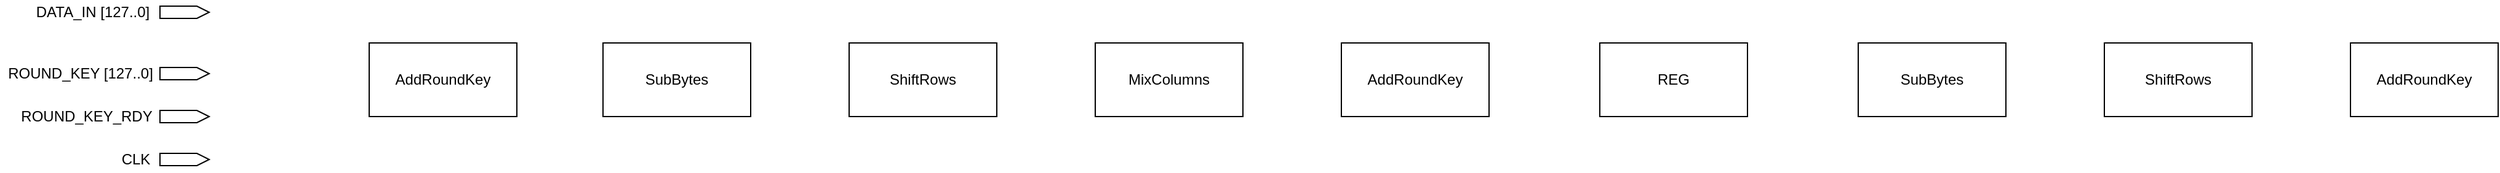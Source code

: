 <mxfile version="14.7.3" type="device"><diagram id="OsLVq_jGp8oFtw5WzkJy" name="Page-1"><mxGraphModel dx="496" dy="275" grid="1" gridSize="10" guides="1" tooltips="1" connect="1" arrows="1" fold="1" page="1" pageScale="1" pageWidth="100000" pageHeight="100000" math="0" shadow="0"><root><mxCell id="0"/><mxCell id="1" parent="0"/><mxCell id="IHmJ4ijgivRCU1w6-5-e-1" value="" style="shape=mxgraph.arrows2.arrow;verticalLabelPosition=bottom;shadow=0;dashed=0;align=center;html=1;verticalAlign=top;strokeWidth=1;dy=0;dx=10;notch=0;" vertex="1" parent="1"><mxGeometry x="440" y="350" width="40" height="10" as="geometry"/></mxCell><mxCell id="IHmJ4ijgivRCU1w6-5-e-2" value="DATA_IN [127..0]" style="text;html=1;align=center;verticalAlign=middle;resizable=0;points=[];autosize=1;strokeColor=none;" vertex="1" parent="1"><mxGeometry x="330" y="345" width="110" height="20" as="geometry"/></mxCell><mxCell id="IHmJ4ijgivRCU1w6-5-e-3" value="" style="shape=mxgraph.arrows2.arrow;verticalLabelPosition=bottom;shadow=0;dashed=0;align=center;html=1;verticalAlign=top;strokeWidth=1;dy=0;dx=10;notch=0;" vertex="1" parent="1"><mxGeometry x="440" y="400" width="40" height="10" as="geometry"/></mxCell><mxCell id="IHmJ4ijgivRCU1w6-5-e-4" value="ROUND_KEY [127..0]" style="text;html=1;align=center;verticalAlign=middle;resizable=0;points=[];autosize=1;strokeColor=none;" vertex="1" parent="1"><mxGeometry x="310" y="395" width="130" height="20" as="geometry"/></mxCell><mxCell id="IHmJ4ijgivRCU1w6-5-e-6" value="" style="shape=mxgraph.arrows2.arrow;verticalLabelPosition=bottom;shadow=0;dashed=0;align=center;html=1;verticalAlign=top;strokeWidth=1;dy=0;dx=10;notch=0;" vertex="1" parent="1"><mxGeometry x="440" y="470" width="40" height="10" as="geometry"/></mxCell><mxCell id="IHmJ4ijgivRCU1w6-5-e-7" value="CLK" style="text;html=1;align=center;verticalAlign=middle;resizable=0;points=[];autosize=1;strokeColor=none;" vertex="1" parent="1"><mxGeometry x="400" y="465" width="40" height="20" as="geometry"/></mxCell><mxCell id="IHmJ4ijgivRCU1w6-5-e-8" value="AddRoundKey" style="rounded=0;whiteSpace=wrap;html=1;" vertex="1" parent="1"><mxGeometry x="610" y="380" width="120" height="60" as="geometry"/></mxCell><mxCell id="IHmJ4ijgivRCU1w6-5-e-9" value="SubBytes" style="rounded=0;whiteSpace=wrap;html=1;" vertex="1" parent="1"><mxGeometry x="800" y="380" width="120" height="60" as="geometry"/></mxCell><mxCell id="IHmJ4ijgivRCU1w6-5-e-10" value="ShiftRows" style="rounded=0;whiteSpace=wrap;html=1;" vertex="1" parent="1"><mxGeometry x="1000" y="380" width="120" height="60" as="geometry"/></mxCell><mxCell id="IHmJ4ijgivRCU1w6-5-e-11" value="MixColumns" style="rounded=0;whiteSpace=wrap;html=1;" vertex="1" parent="1"><mxGeometry x="1200" y="380" width="120" height="60" as="geometry"/></mxCell><mxCell id="IHmJ4ijgivRCU1w6-5-e-12" value="AddRoundKey" style="rounded=0;whiteSpace=wrap;html=1;" vertex="1" parent="1"><mxGeometry x="1400" y="380" width="120" height="60" as="geometry"/></mxCell><mxCell id="IHmJ4ijgivRCU1w6-5-e-13" value="SubBytes" style="rounded=0;whiteSpace=wrap;html=1;" vertex="1" parent="1"><mxGeometry x="1820" y="380" width="120" height="60" as="geometry"/></mxCell><mxCell id="IHmJ4ijgivRCU1w6-5-e-14" value="ShiftRows" style="rounded=0;whiteSpace=wrap;html=1;" vertex="1" parent="1"><mxGeometry x="2020" y="380" width="120" height="60" as="geometry"/></mxCell><mxCell id="IHmJ4ijgivRCU1w6-5-e-15" value="AddRoundKey" style="rounded=0;whiteSpace=wrap;html=1;" vertex="1" parent="1"><mxGeometry x="2220" y="380" width="120" height="60" as="geometry"/></mxCell><mxCell id="IHmJ4ijgivRCU1w6-5-e-16" value="REG" style="rounded=0;whiteSpace=wrap;html=1;" vertex="1" parent="1"><mxGeometry x="1610" y="380" width="120" height="60" as="geometry"/></mxCell><mxCell id="IHmJ4ijgivRCU1w6-5-e-17" value="" style="shape=mxgraph.arrows2.arrow;verticalLabelPosition=bottom;shadow=0;dashed=0;align=center;html=1;verticalAlign=top;strokeWidth=1;dy=0;dx=10;notch=0;" vertex="1" parent="1"><mxGeometry x="440" y="435" width="40" height="10" as="geometry"/></mxCell><mxCell id="IHmJ4ijgivRCU1w6-5-e-18" value="ROUND_KEY_RDY" style="text;html=1;align=center;verticalAlign=middle;resizable=0;points=[];autosize=1;strokeColor=none;" vertex="1" parent="1"><mxGeometry x="320" y="430" width="120" height="20" as="geometry"/></mxCell></root></mxGraphModel></diagram></mxfile>